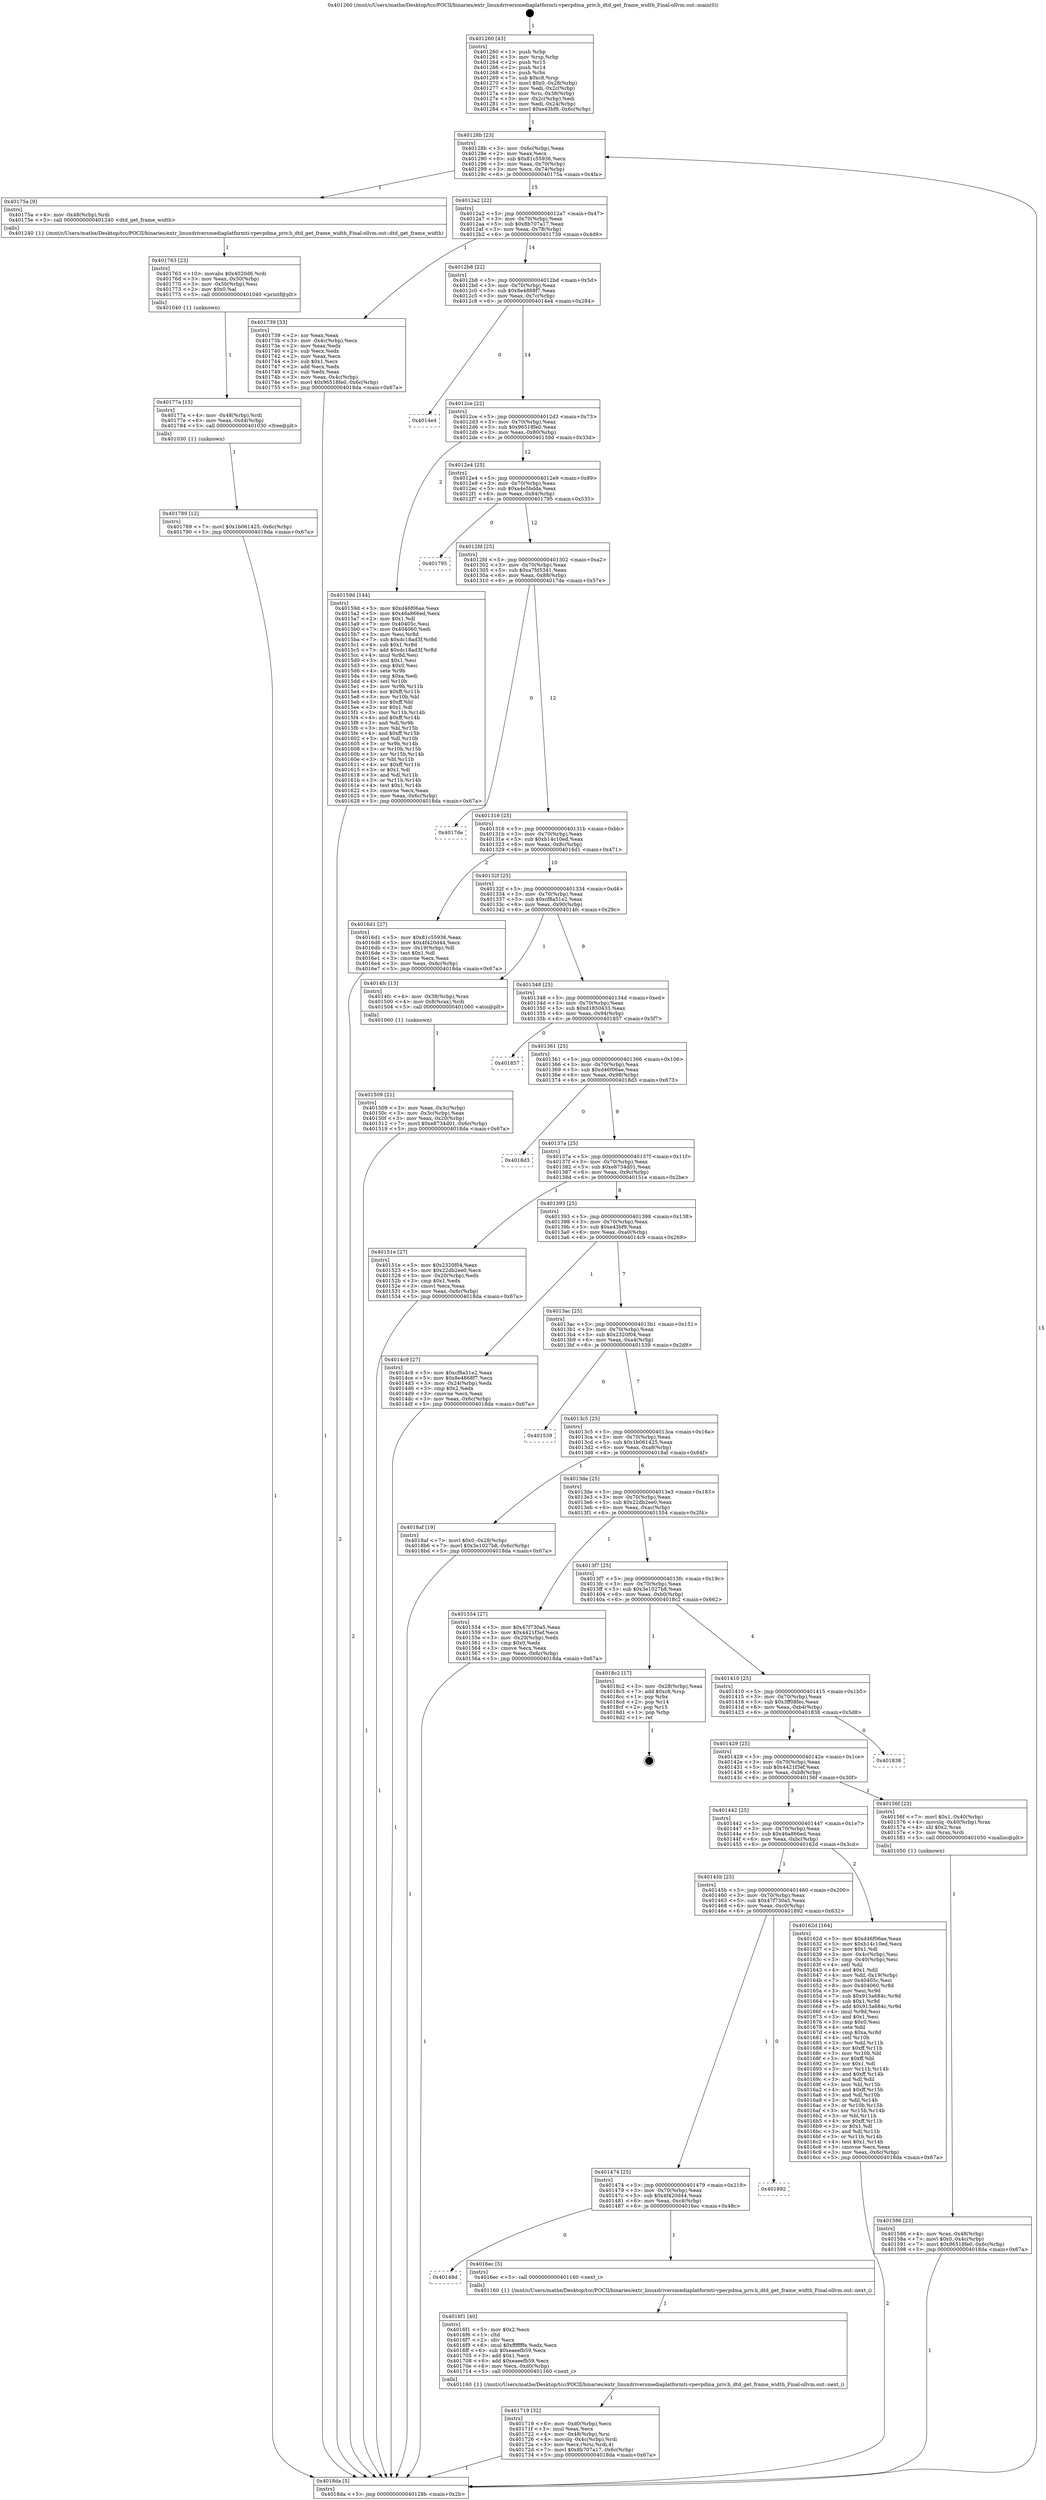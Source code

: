 digraph "0x401260" {
  label = "0x401260 (/mnt/c/Users/mathe/Desktop/tcc/POCII/binaries/extr_linuxdriversmediaplatformti-vpevpdma_priv.h_dtd_get_frame_width_Final-ollvm.out::main(0))"
  labelloc = "t"
  node[shape=record]

  Entry [label="",width=0.3,height=0.3,shape=circle,fillcolor=black,style=filled]
  "0x40128b" [label="{
     0x40128b [23]\l
     | [instrs]\l
     &nbsp;&nbsp;0x40128b \<+3\>: mov -0x6c(%rbp),%eax\l
     &nbsp;&nbsp;0x40128e \<+2\>: mov %eax,%ecx\l
     &nbsp;&nbsp;0x401290 \<+6\>: sub $0x81c55936,%ecx\l
     &nbsp;&nbsp;0x401296 \<+3\>: mov %eax,-0x70(%rbp)\l
     &nbsp;&nbsp;0x401299 \<+3\>: mov %ecx,-0x74(%rbp)\l
     &nbsp;&nbsp;0x40129c \<+6\>: je 000000000040175a \<main+0x4fa\>\l
  }"]
  "0x40175a" [label="{
     0x40175a [9]\l
     | [instrs]\l
     &nbsp;&nbsp;0x40175a \<+4\>: mov -0x48(%rbp),%rdi\l
     &nbsp;&nbsp;0x40175e \<+5\>: call 0000000000401240 \<dtd_get_frame_width\>\l
     | [calls]\l
     &nbsp;&nbsp;0x401240 \{1\} (/mnt/c/Users/mathe/Desktop/tcc/POCII/binaries/extr_linuxdriversmediaplatformti-vpevpdma_priv.h_dtd_get_frame_width_Final-ollvm.out::dtd_get_frame_width)\l
  }"]
  "0x4012a2" [label="{
     0x4012a2 [22]\l
     | [instrs]\l
     &nbsp;&nbsp;0x4012a2 \<+5\>: jmp 00000000004012a7 \<main+0x47\>\l
     &nbsp;&nbsp;0x4012a7 \<+3\>: mov -0x70(%rbp),%eax\l
     &nbsp;&nbsp;0x4012aa \<+5\>: sub $0x8b707a17,%eax\l
     &nbsp;&nbsp;0x4012af \<+3\>: mov %eax,-0x78(%rbp)\l
     &nbsp;&nbsp;0x4012b2 \<+6\>: je 0000000000401739 \<main+0x4d9\>\l
  }"]
  Exit [label="",width=0.3,height=0.3,shape=circle,fillcolor=black,style=filled,peripheries=2]
  "0x401739" [label="{
     0x401739 [33]\l
     | [instrs]\l
     &nbsp;&nbsp;0x401739 \<+2\>: xor %eax,%eax\l
     &nbsp;&nbsp;0x40173b \<+3\>: mov -0x4c(%rbp),%ecx\l
     &nbsp;&nbsp;0x40173e \<+2\>: mov %eax,%edx\l
     &nbsp;&nbsp;0x401740 \<+2\>: sub %ecx,%edx\l
     &nbsp;&nbsp;0x401742 \<+2\>: mov %eax,%ecx\l
     &nbsp;&nbsp;0x401744 \<+3\>: sub $0x1,%ecx\l
     &nbsp;&nbsp;0x401747 \<+2\>: add %ecx,%edx\l
     &nbsp;&nbsp;0x401749 \<+2\>: sub %edx,%eax\l
     &nbsp;&nbsp;0x40174b \<+3\>: mov %eax,-0x4c(%rbp)\l
     &nbsp;&nbsp;0x40174e \<+7\>: movl $0x96518fe0,-0x6c(%rbp)\l
     &nbsp;&nbsp;0x401755 \<+5\>: jmp 00000000004018da \<main+0x67a\>\l
  }"]
  "0x4012b8" [label="{
     0x4012b8 [22]\l
     | [instrs]\l
     &nbsp;&nbsp;0x4012b8 \<+5\>: jmp 00000000004012bd \<main+0x5d\>\l
     &nbsp;&nbsp;0x4012bd \<+3\>: mov -0x70(%rbp),%eax\l
     &nbsp;&nbsp;0x4012c0 \<+5\>: sub $0x8e4868f7,%eax\l
     &nbsp;&nbsp;0x4012c5 \<+3\>: mov %eax,-0x7c(%rbp)\l
     &nbsp;&nbsp;0x4012c8 \<+6\>: je 00000000004014e4 \<main+0x284\>\l
  }"]
  "0x401789" [label="{
     0x401789 [12]\l
     | [instrs]\l
     &nbsp;&nbsp;0x401789 \<+7\>: movl $0x1b061425,-0x6c(%rbp)\l
     &nbsp;&nbsp;0x401790 \<+5\>: jmp 00000000004018da \<main+0x67a\>\l
  }"]
  "0x4014e4" [label="{
     0x4014e4\l
  }", style=dashed]
  "0x4012ce" [label="{
     0x4012ce [22]\l
     | [instrs]\l
     &nbsp;&nbsp;0x4012ce \<+5\>: jmp 00000000004012d3 \<main+0x73\>\l
     &nbsp;&nbsp;0x4012d3 \<+3\>: mov -0x70(%rbp),%eax\l
     &nbsp;&nbsp;0x4012d6 \<+5\>: sub $0x96518fe0,%eax\l
     &nbsp;&nbsp;0x4012db \<+3\>: mov %eax,-0x80(%rbp)\l
     &nbsp;&nbsp;0x4012de \<+6\>: je 000000000040159d \<main+0x33d\>\l
  }"]
  "0x40177a" [label="{
     0x40177a [15]\l
     | [instrs]\l
     &nbsp;&nbsp;0x40177a \<+4\>: mov -0x48(%rbp),%rdi\l
     &nbsp;&nbsp;0x40177e \<+6\>: mov %eax,-0xd4(%rbp)\l
     &nbsp;&nbsp;0x401784 \<+5\>: call 0000000000401030 \<free@plt\>\l
     | [calls]\l
     &nbsp;&nbsp;0x401030 \{1\} (unknown)\l
  }"]
  "0x40159d" [label="{
     0x40159d [144]\l
     | [instrs]\l
     &nbsp;&nbsp;0x40159d \<+5\>: mov $0xd46f06ae,%eax\l
     &nbsp;&nbsp;0x4015a2 \<+5\>: mov $0x46a866ed,%ecx\l
     &nbsp;&nbsp;0x4015a7 \<+2\>: mov $0x1,%dl\l
     &nbsp;&nbsp;0x4015a9 \<+7\>: mov 0x40405c,%esi\l
     &nbsp;&nbsp;0x4015b0 \<+7\>: mov 0x404060,%edi\l
     &nbsp;&nbsp;0x4015b7 \<+3\>: mov %esi,%r8d\l
     &nbsp;&nbsp;0x4015ba \<+7\>: sub $0xdc18ad3f,%r8d\l
     &nbsp;&nbsp;0x4015c1 \<+4\>: sub $0x1,%r8d\l
     &nbsp;&nbsp;0x4015c5 \<+7\>: add $0xdc18ad3f,%r8d\l
     &nbsp;&nbsp;0x4015cc \<+4\>: imul %r8d,%esi\l
     &nbsp;&nbsp;0x4015d0 \<+3\>: and $0x1,%esi\l
     &nbsp;&nbsp;0x4015d3 \<+3\>: cmp $0x0,%esi\l
     &nbsp;&nbsp;0x4015d6 \<+4\>: sete %r9b\l
     &nbsp;&nbsp;0x4015da \<+3\>: cmp $0xa,%edi\l
     &nbsp;&nbsp;0x4015dd \<+4\>: setl %r10b\l
     &nbsp;&nbsp;0x4015e1 \<+3\>: mov %r9b,%r11b\l
     &nbsp;&nbsp;0x4015e4 \<+4\>: xor $0xff,%r11b\l
     &nbsp;&nbsp;0x4015e8 \<+3\>: mov %r10b,%bl\l
     &nbsp;&nbsp;0x4015eb \<+3\>: xor $0xff,%bl\l
     &nbsp;&nbsp;0x4015ee \<+3\>: xor $0x1,%dl\l
     &nbsp;&nbsp;0x4015f1 \<+3\>: mov %r11b,%r14b\l
     &nbsp;&nbsp;0x4015f4 \<+4\>: and $0xff,%r14b\l
     &nbsp;&nbsp;0x4015f8 \<+3\>: and %dl,%r9b\l
     &nbsp;&nbsp;0x4015fb \<+3\>: mov %bl,%r15b\l
     &nbsp;&nbsp;0x4015fe \<+4\>: and $0xff,%r15b\l
     &nbsp;&nbsp;0x401602 \<+3\>: and %dl,%r10b\l
     &nbsp;&nbsp;0x401605 \<+3\>: or %r9b,%r14b\l
     &nbsp;&nbsp;0x401608 \<+3\>: or %r10b,%r15b\l
     &nbsp;&nbsp;0x40160b \<+3\>: xor %r15b,%r14b\l
     &nbsp;&nbsp;0x40160e \<+3\>: or %bl,%r11b\l
     &nbsp;&nbsp;0x401611 \<+4\>: xor $0xff,%r11b\l
     &nbsp;&nbsp;0x401615 \<+3\>: or $0x1,%dl\l
     &nbsp;&nbsp;0x401618 \<+3\>: and %dl,%r11b\l
     &nbsp;&nbsp;0x40161b \<+3\>: or %r11b,%r14b\l
     &nbsp;&nbsp;0x40161e \<+4\>: test $0x1,%r14b\l
     &nbsp;&nbsp;0x401622 \<+3\>: cmovne %ecx,%eax\l
     &nbsp;&nbsp;0x401625 \<+3\>: mov %eax,-0x6c(%rbp)\l
     &nbsp;&nbsp;0x401628 \<+5\>: jmp 00000000004018da \<main+0x67a\>\l
  }"]
  "0x4012e4" [label="{
     0x4012e4 [25]\l
     | [instrs]\l
     &nbsp;&nbsp;0x4012e4 \<+5\>: jmp 00000000004012e9 \<main+0x89\>\l
     &nbsp;&nbsp;0x4012e9 \<+3\>: mov -0x70(%rbp),%eax\l
     &nbsp;&nbsp;0x4012ec \<+5\>: sub $0xa4e5bdda,%eax\l
     &nbsp;&nbsp;0x4012f1 \<+6\>: mov %eax,-0x84(%rbp)\l
     &nbsp;&nbsp;0x4012f7 \<+6\>: je 0000000000401795 \<main+0x535\>\l
  }"]
  "0x401763" [label="{
     0x401763 [23]\l
     | [instrs]\l
     &nbsp;&nbsp;0x401763 \<+10\>: movabs $0x4020d6,%rdi\l
     &nbsp;&nbsp;0x40176d \<+3\>: mov %eax,-0x50(%rbp)\l
     &nbsp;&nbsp;0x401770 \<+3\>: mov -0x50(%rbp),%esi\l
     &nbsp;&nbsp;0x401773 \<+2\>: mov $0x0,%al\l
     &nbsp;&nbsp;0x401775 \<+5\>: call 0000000000401040 \<printf@plt\>\l
     | [calls]\l
     &nbsp;&nbsp;0x401040 \{1\} (unknown)\l
  }"]
  "0x401795" [label="{
     0x401795\l
  }", style=dashed]
  "0x4012fd" [label="{
     0x4012fd [25]\l
     | [instrs]\l
     &nbsp;&nbsp;0x4012fd \<+5\>: jmp 0000000000401302 \<main+0xa2\>\l
     &nbsp;&nbsp;0x401302 \<+3\>: mov -0x70(%rbp),%eax\l
     &nbsp;&nbsp;0x401305 \<+5\>: sub $0xa7fd5341,%eax\l
     &nbsp;&nbsp;0x40130a \<+6\>: mov %eax,-0x88(%rbp)\l
     &nbsp;&nbsp;0x401310 \<+6\>: je 00000000004017de \<main+0x57e\>\l
  }"]
  "0x401719" [label="{
     0x401719 [32]\l
     | [instrs]\l
     &nbsp;&nbsp;0x401719 \<+6\>: mov -0xd0(%rbp),%ecx\l
     &nbsp;&nbsp;0x40171f \<+3\>: imul %eax,%ecx\l
     &nbsp;&nbsp;0x401722 \<+4\>: mov -0x48(%rbp),%rsi\l
     &nbsp;&nbsp;0x401726 \<+4\>: movslq -0x4c(%rbp),%rdi\l
     &nbsp;&nbsp;0x40172a \<+3\>: mov %ecx,(%rsi,%rdi,4)\l
     &nbsp;&nbsp;0x40172d \<+7\>: movl $0x8b707a17,-0x6c(%rbp)\l
     &nbsp;&nbsp;0x401734 \<+5\>: jmp 00000000004018da \<main+0x67a\>\l
  }"]
  "0x4017de" [label="{
     0x4017de\l
  }", style=dashed]
  "0x401316" [label="{
     0x401316 [25]\l
     | [instrs]\l
     &nbsp;&nbsp;0x401316 \<+5\>: jmp 000000000040131b \<main+0xbb\>\l
     &nbsp;&nbsp;0x40131b \<+3\>: mov -0x70(%rbp),%eax\l
     &nbsp;&nbsp;0x40131e \<+5\>: sub $0xb14c10ed,%eax\l
     &nbsp;&nbsp;0x401323 \<+6\>: mov %eax,-0x8c(%rbp)\l
     &nbsp;&nbsp;0x401329 \<+6\>: je 00000000004016d1 \<main+0x471\>\l
  }"]
  "0x4016f1" [label="{
     0x4016f1 [40]\l
     | [instrs]\l
     &nbsp;&nbsp;0x4016f1 \<+5\>: mov $0x2,%ecx\l
     &nbsp;&nbsp;0x4016f6 \<+1\>: cltd\l
     &nbsp;&nbsp;0x4016f7 \<+2\>: idiv %ecx\l
     &nbsp;&nbsp;0x4016f9 \<+6\>: imul $0xfffffffe,%edx,%ecx\l
     &nbsp;&nbsp;0x4016ff \<+6\>: sub $0xeaeefb59,%ecx\l
     &nbsp;&nbsp;0x401705 \<+3\>: add $0x1,%ecx\l
     &nbsp;&nbsp;0x401708 \<+6\>: add $0xeaeefb59,%ecx\l
     &nbsp;&nbsp;0x40170e \<+6\>: mov %ecx,-0xd0(%rbp)\l
     &nbsp;&nbsp;0x401714 \<+5\>: call 0000000000401160 \<next_i\>\l
     | [calls]\l
     &nbsp;&nbsp;0x401160 \{1\} (/mnt/c/Users/mathe/Desktop/tcc/POCII/binaries/extr_linuxdriversmediaplatformti-vpevpdma_priv.h_dtd_get_frame_width_Final-ollvm.out::next_i)\l
  }"]
  "0x4016d1" [label="{
     0x4016d1 [27]\l
     | [instrs]\l
     &nbsp;&nbsp;0x4016d1 \<+5\>: mov $0x81c55936,%eax\l
     &nbsp;&nbsp;0x4016d6 \<+5\>: mov $0x4f420d44,%ecx\l
     &nbsp;&nbsp;0x4016db \<+3\>: mov -0x19(%rbp),%dl\l
     &nbsp;&nbsp;0x4016de \<+3\>: test $0x1,%dl\l
     &nbsp;&nbsp;0x4016e1 \<+3\>: cmovne %ecx,%eax\l
     &nbsp;&nbsp;0x4016e4 \<+3\>: mov %eax,-0x6c(%rbp)\l
     &nbsp;&nbsp;0x4016e7 \<+5\>: jmp 00000000004018da \<main+0x67a\>\l
  }"]
  "0x40132f" [label="{
     0x40132f [25]\l
     | [instrs]\l
     &nbsp;&nbsp;0x40132f \<+5\>: jmp 0000000000401334 \<main+0xd4\>\l
     &nbsp;&nbsp;0x401334 \<+3\>: mov -0x70(%rbp),%eax\l
     &nbsp;&nbsp;0x401337 \<+5\>: sub $0xcf8a51e2,%eax\l
     &nbsp;&nbsp;0x40133c \<+6\>: mov %eax,-0x90(%rbp)\l
     &nbsp;&nbsp;0x401342 \<+6\>: je 00000000004014fc \<main+0x29c\>\l
  }"]
  "0x40148d" [label="{
     0x40148d\l
  }", style=dashed]
  "0x4014fc" [label="{
     0x4014fc [13]\l
     | [instrs]\l
     &nbsp;&nbsp;0x4014fc \<+4\>: mov -0x38(%rbp),%rax\l
     &nbsp;&nbsp;0x401500 \<+4\>: mov 0x8(%rax),%rdi\l
     &nbsp;&nbsp;0x401504 \<+5\>: call 0000000000401060 \<atoi@plt\>\l
     | [calls]\l
     &nbsp;&nbsp;0x401060 \{1\} (unknown)\l
  }"]
  "0x401348" [label="{
     0x401348 [25]\l
     | [instrs]\l
     &nbsp;&nbsp;0x401348 \<+5\>: jmp 000000000040134d \<main+0xed\>\l
     &nbsp;&nbsp;0x40134d \<+3\>: mov -0x70(%rbp),%eax\l
     &nbsp;&nbsp;0x401350 \<+5\>: sub $0xd1850433,%eax\l
     &nbsp;&nbsp;0x401355 \<+6\>: mov %eax,-0x94(%rbp)\l
     &nbsp;&nbsp;0x40135b \<+6\>: je 0000000000401857 \<main+0x5f7\>\l
  }"]
  "0x4016ec" [label="{
     0x4016ec [5]\l
     | [instrs]\l
     &nbsp;&nbsp;0x4016ec \<+5\>: call 0000000000401160 \<next_i\>\l
     | [calls]\l
     &nbsp;&nbsp;0x401160 \{1\} (/mnt/c/Users/mathe/Desktop/tcc/POCII/binaries/extr_linuxdriversmediaplatformti-vpevpdma_priv.h_dtd_get_frame_width_Final-ollvm.out::next_i)\l
  }"]
  "0x401857" [label="{
     0x401857\l
  }", style=dashed]
  "0x401361" [label="{
     0x401361 [25]\l
     | [instrs]\l
     &nbsp;&nbsp;0x401361 \<+5\>: jmp 0000000000401366 \<main+0x106\>\l
     &nbsp;&nbsp;0x401366 \<+3\>: mov -0x70(%rbp),%eax\l
     &nbsp;&nbsp;0x401369 \<+5\>: sub $0xd46f06ae,%eax\l
     &nbsp;&nbsp;0x40136e \<+6\>: mov %eax,-0x98(%rbp)\l
     &nbsp;&nbsp;0x401374 \<+6\>: je 00000000004018d3 \<main+0x673\>\l
  }"]
  "0x401474" [label="{
     0x401474 [25]\l
     | [instrs]\l
     &nbsp;&nbsp;0x401474 \<+5\>: jmp 0000000000401479 \<main+0x219\>\l
     &nbsp;&nbsp;0x401479 \<+3\>: mov -0x70(%rbp),%eax\l
     &nbsp;&nbsp;0x40147c \<+5\>: sub $0x4f420d44,%eax\l
     &nbsp;&nbsp;0x401481 \<+6\>: mov %eax,-0xc4(%rbp)\l
     &nbsp;&nbsp;0x401487 \<+6\>: je 00000000004016ec \<main+0x48c\>\l
  }"]
  "0x4018d3" [label="{
     0x4018d3\l
  }", style=dashed]
  "0x40137a" [label="{
     0x40137a [25]\l
     | [instrs]\l
     &nbsp;&nbsp;0x40137a \<+5\>: jmp 000000000040137f \<main+0x11f\>\l
     &nbsp;&nbsp;0x40137f \<+3\>: mov -0x70(%rbp),%eax\l
     &nbsp;&nbsp;0x401382 \<+5\>: sub $0xe8734d01,%eax\l
     &nbsp;&nbsp;0x401387 \<+6\>: mov %eax,-0x9c(%rbp)\l
     &nbsp;&nbsp;0x40138d \<+6\>: je 000000000040151e \<main+0x2be\>\l
  }"]
  "0x401892" [label="{
     0x401892\l
  }", style=dashed]
  "0x40151e" [label="{
     0x40151e [27]\l
     | [instrs]\l
     &nbsp;&nbsp;0x40151e \<+5\>: mov $0x2320f04,%eax\l
     &nbsp;&nbsp;0x401523 \<+5\>: mov $0x22db2ee0,%ecx\l
     &nbsp;&nbsp;0x401528 \<+3\>: mov -0x20(%rbp),%edx\l
     &nbsp;&nbsp;0x40152b \<+3\>: cmp $0x1,%edx\l
     &nbsp;&nbsp;0x40152e \<+3\>: cmovl %ecx,%eax\l
     &nbsp;&nbsp;0x401531 \<+3\>: mov %eax,-0x6c(%rbp)\l
     &nbsp;&nbsp;0x401534 \<+5\>: jmp 00000000004018da \<main+0x67a\>\l
  }"]
  "0x401393" [label="{
     0x401393 [25]\l
     | [instrs]\l
     &nbsp;&nbsp;0x401393 \<+5\>: jmp 0000000000401398 \<main+0x138\>\l
     &nbsp;&nbsp;0x401398 \<+3\>: mov -0x70(%rbp),%eax\l
     &nbsp;&nbsp;0x40139b \<+5\>: sub $0xe43bf9,%eax\l
     &nbsp;&nbsp;0x4013a0 \<+6\>: mov %eax,-0xa0(%rbp)\l
     &nbsp;&nbsp;0x4013a6 \<+6\>: je 00000000004014c9 \<main+0x269\>\l
  }"]
  "0x40145b" [label="{
     0x40145b [25]\l
     | [instrs]\l
     &nbsp;&nbsp;0x40145b \<+5\>: jmp 0000000000401460 \<main+0x200\>\l
     &nbsp;&nbsp;0x401460 \<+3\>: mov -0x70(%rbp),%eax\l
     &nbsp;&nbsp;0x401463 \<+5\>: sub $0x47f730a5,%eax\l
     &nbsp;&nbsp;0x401468 \<+6\>: mov %eax,-0xc0(%rbp)\l
     &nbsp;&nbsp;0x40146e \<+6\>: je 0000000000401892 \<main+0x632\>\l
  }"]
  "0x4014c9" [label="{
     0x4014c9 [27]\l
     | [instrs]\l
     &nbsp;&nbsp;0x4014c9 \<+5\>: mov $0xcf8a51e2,%eax\l
     &nbsp;&nbsp;0x4014ce \<+5\>: mov $0x8e4868f7,%ecx\l
     &nbsp;&nbsp;0x4014d3 \<+3\>: mov -0x24(%rbp),%edx\l
     &nbsp;&nbsp;0x4014d6 \<+3\>: cmp $0x2,%edx\l
     &nbsp;&nbsp;0x4014d9 \<+3\>: cmovne %ecx,%eax\l
     &nbsp;&nbsp;0x4014dc \<+3\>: mov %eax,-0x6c(%rbp)\l
     &nbsp;&nbsp;0x4014df \<+5\>: jmp 00000000004018da \<main+0x67a\>\l
  }"]
  "0x4013ac" [label="{
     0x4013ac [25]\l
     | [instrs]\l
     &nbsp;&nbsp;0x4013ac \<+5\>: jmp 00000000004013b1 \<main+0x151\>\l
     &nbsp;&nbsp;0x4013b1 \<+3\>: mov -0x70(%rbp),%eax\l
     &nbsp;&nbsp;0x4013b4 \<+5\>: sub $0x2320f04,%eax\l
     &nbsp;&nbsp;0x4013b9 \<+6\>: mov %eax,-0xa4(%rbp)\l
     &nbsp;&nbsp;0x4013bf \<+6\>: je 0000000000401539 \<main+0x2d9\>\l
  }"]
  "0x4018da" [label="{
     0x4018da [5]\l
     | [instrs]\l
     &nbsp;&nbsp;0x4018da \<+5\>: jmp 000000000040128b \<main+0x2b\>\l
  }"]
  "0x401260" [label="{
     0x401260 [43]\l
     | [instrs]\l
     &nbsp;&nbsp;0x401260 \<+1\>: push %rbp\l
     &nbsp;&nbsp;0x401261 \<+3\>: mov %rsp,%rbp\l
     &nbsp;&nbsp;0x401264 \<+2\>: push %r15\l
     &nbsp;&nbsp;0x401266 \<+2\>: push %r14\l
     &nbsp;&nbsp;0x401268 \<+1\>: push %rbx\l
     &nbsp;&nbsp;0x401269 \<+7\>: sub $0xc8,%rsp\l
     &nbsp;&nbsp;0x401270 \<+7\>: movl $0x0,-0x28(%rbp)\l
     &nbsp;&nbsp;0x401277 \<+3\>: mov %edi,-0x2c(%rbp)\l
     &nbsp;&nbsp;0x40127a \<+4\>: mov %rsi,-0x38(%rbp)\l
     &nbsp;&nbsp;0x40127e \<+3\>: mov -0x2c(%rbp),%edi\l
     &nbsp;&nbsp;0x401281 \<+3\>: mov %edi,-0x24(%rbp)\l
     &nbsp;&nbsp;0x401284 \<+7\>: movl $0xe43bf9,-0x6c(%rbp)\l
  }"]
  "0x401509" [label="{
     0x401509 [21]\l
     | [instrs]\l
     &nbsp;&nbsp;0x401509 \<+3\>: mov %eax,-0x3c(%rbp)\l
     &nbsp;&nbsp;0x40150c \<+3\>: mov -0x3c(%rbp),%eax\l
     &nbsp;&nbsp;0x40150f \<+3\>: mov %eax,-0x20(%rbp)\l
     &nbsp;&nbsp;0x401512 \<+7\>: movl $0xe8734d01,-0x6c(%rbp)\l
     &nbsp;&nbsp;0x401519 \<+5\>: jmp 00000000004018da \<main+0x67a\>\l
  }"]
  "0x40162d" [label="{
     0x40162d [164]\l
     | [instrs]\l
     &nbsp;&nbsp;0x40162d \<+5\>: mov $0xd46f06ae,%eax\l
     &nbsp;&nbsp;0x401632 \<+5\>: mov $0xb14c10ed,%ecx\l
     &nbsp;&nbsp;0x401637 \<+2\>: mov $0x1,%dl\l
     &nbsp;&nbsp;0x401639 \<+3\>: mov -0x4c(%rbp),%esi\l
     &nbsp;&nbsp;0x40163c \<+3\>: cmp -0x40(%rbp),%esi\l
     &nbsp;&nbsp;0x40163f \<+4\>: setl %dil\l
     &nbsp;&nbsp;0x401643 \<+4\>: and $0x1,%dil\l
     &nbsp;&nbsp;0x401647 \<+4\>: mov %dil,-0x19(%rbp)\l
     &nbsp;&nbsp;0x40164b \<+7\>: mov 0x40405c,%esi\l
     &nbsp;&nbsp;0x401652 \<+8\>: mov 0x404060,%r8d\l
     &nbsp;&nbsp;0x40165a \<+3\>: mov %esi,%r9d\l
     &nbsp;&nbsp;0x40165d \<+7\>: sub $0x913a684c,%r9d\l
     &nbsp;&nbsp;0x401664 \<+4\>: sub $0x1,%r9d\l
     &nbsp;&nbsp;0x401668 \<+7\>: add $0x913a684c,%r9d\l
     &nbsp;&nbsp;0x40166f \<+4\>: imul %r9d,%esi\l
     &nbsp;&nbsp;0x401673 \<+3\>: and $0x1,%esi\l
     &nbsp;&nbsp;0x401676 \<+3\>: cmp $0x0,%esi\l
     &nbsp;&nbsp;0x401679 \<+4\>: sete %dil\l
     &nbsp;&nbsp;0x40167d \<+4\>: cmp $0xa,%r8d\l
     &nbsp;&nbsp;0x401681 \<+4\>: setl %r10b\l
     &nbsp;&nbsp;0x401685 \<+3\>: mov %dil,%r11b\l
     &nbsp;&nbsp;0x401688 \<+4\>: xor $0xff,%r11b\l
     &nbsp;&nbsp;0x40168c \<+3\>: mov %r10b,%bl\l
     &nbsp;&nbsp;0x40168f \<+3\>: xor $0xff,%bl\l
     &nbsp;&nbsp;0x401692 \<+3\>: xor $0x1,%dl\l
     &nbsp;&nbsp;0x401695 \<+3\>: mov %r11b,%r14b\l
     &nbsp;&nbsp;0x401698 \<+4\>: and $0xff,%r14b\l
     &nbsp;&nbsp;0x40169c \<+3\>: and %dl,%dil\l
     &nbsp;&nbsp;0x40169f \<+3\>: mov %bl,%r15b\l
     &nbsp;&nbsp;0x4016a2 \<+4\>: and $0xff,%r15b\l
     &nbsp;&nbsp;0x4016a6 \<+3\>: and %dl,%r10b\l
     &nbsp;&nbsp;0x4016a9 \<+3\>: or %dil,%r14b\l
     &nbsp;&nbsp;0x4016ac \<+3\>: or %r10b,%r15b\l
     &nbsp;&nbsp;0x4016af \<+3\>: xor %r15b,%r14b\l
     &nbsp;&nbsp;0x4016b2 \<+3\>: or %bl,%r11b\l
     &nbsp;&nbsp;0x4016b5 \<+4\>: xor $0xff,%r11b\l
     &nbsp;&nbsp;0x4016b9 \<+3\>: or $0x1,%dl\l
     &nbsp;&nbsp;0x4016bc \<+3\>: and %dl,%r11b\l
     &nbsp;&nbsp;0x4016bf \<+3\>: or %r11b,%r14b\l
     &nbsp;&nbsp;0x4016c2 \<+4\>: test $0x1,%r14b\l
     &nbsp;&nbsp;0x4016c6 \<+3\>: cmovne %ecx,%eax\l
     &nbsp;&nbsp;0x4016c9 \<+3\>: mov %eax,-0x6c(%rbp)\l
     &nbsp;&nbsp;0x4016cc \<+5\>: jmp 00000000004018da \<main+0x67a\>\l
  }"]
  "0x401539" [label="{
     0x401539\l
  }", style=dashed]
  "0x4013c5" [label="{
     0x4013c5 [25]\l
     | [instrs]\l
     &nbsp;&nbsp;0x4013c5 \<+5\>: jmp 00000000004013ca \<main+0x16a\>\l
     &nbsp;&nbsp;0x4013ca \<+3\>: mov -0x70(%rbp),%eax\l
     &nbsp;&nbsp;0x4013cd \<+5\>: sub $0x1b061425,%eax\l
     &nbsp;&nbsp;0x4013d2 \<+6\>: mov %eax,-0xa8(%rbp)\l
     &nbsp;&nbsp;0x4013d8 \<+6\>: je 00000000004018af \<main+0x64f\>\l
  }"]
  "0x401586" [label="{
     0x401586 [23]\l
     | [instrs]\l
     &nbsp;&nbsp;0x401586 \<+4\>: mov %rax,-0x48(%rbp)\l
     &nbsp;&nbsp;0x40158a \<+7\>: movl $0x0,-0x4c(%rbp)\l
     &nbsp;&nbsp;0x401591 \<+7\>: movl $0x96518fe0,-0x6c(%rbp)\l
     &nbsp;&nbsp;0x401598 \<+5\>: jmp 00000000004018da \<main+0x67a\>\l
  }"]
  "0x4018af" [label="{
     0x4018af [19]\l
     | [instrs]\l
     &nbsp;&nbsp;0x4018af \<+7\>: movl $0x0,-0x28(%rbp)\l
     &nbsp;&nbsp;0x4018b6 \<+7\>: movl $0x3e1027b8,-0x6c(%rbp)\l
     &nbsp;&nbsp;0x4018bd \<+5\>: jmp 00000000004018da \<main+0x67a\>\l
  }"]
  "0x4013de" [label="{
     0x4013de [25]\l
     | [instrs]\l
     &nbsp;&nbsp;0x4013de \<+5\>: jmp 00000000004013e3 \<main+0x183\>\l
     &nbsp;&nbsp;0x4013e3 \<+3\>: mov -0x70(%rbp),%eax\l
     &nbsp;&nbsp;0x4013e6 \<+5\>: sub $0x22db2ee0,%eax\l
     &nbsp;&nbsp;0x4013eb \<+6\>: mov %eax,-0xac(%rbp)\l
     &nbsp;&nbsp;0x4013f1 \<+6\>: je 0000000000401554 \<main+0x2f4\>\l
  }"]
  "0x401442" [label="{
     0x401442 [25]\l
     | [instrs]\l
     &nbsp;&nbsp;0x401442 \<+5\>: jmp 0000000000401447 \<main+0x1e7\>\l
     &nbsp;&nbsp;0x401447 \<+3\>: mov -0x70(%rbp),%eax\l
     &nbsp;&nbsp;0x40144a \<+5\>: sub $0x46a866ed,%eax\l
     &nbsp;&nbsp;0x40144f \<+6\>: mov %eax,-0xbc(%rbp)\l
     &nbsp;&nbsp;0x401455 \<+6\>: je 000000000040162d \<main+0x3cd\>\l
  }"]
  "0x401554" [label="{
     0x401554 [27]\l
     | [instrs]\l
     &nbsp;&nbsp;0x401554 \<+5\>: mov $0x47f730a5,%eax\l
     &nbsp;&nbsp;0x401559 \<+5\>: mov $0x4421f3ef,%ecx\l
     &nbsp;&nbsp;0x40155e \<+3\>: mov -0x20(%rbp),%edx\l
     &nbsp;&nbsp;0x401561 \<+3\>: cmp $0x0,%edx\l
     &nbsp;&nbsp;0x401564 \<+3\>: cmove %ecx,%eax\l
     &nbsp;&nbsp;0x401567 \<+3\>: mov %eax,-0x6c(%rbp)\l
     &nbsp;&nbsp;0x40156a \<+5\>: jmp 00000000004018da \<main+0x67a\>\l
  }"]
  "0x4013f7" [label="{
     0x4013f7 [25]\l
     | [instrs]\l
     &nbsp;&nbsp;0x4013f7 \<+5\>: jmp 00000000004013fc \<main+0x19c\>\l
     &nbsp;&nbsp;0x4013fc \<+3\>: mov -0x70(%rbp),%eax\l
     &nbsp;&nbsp;0x4013ff \<+5\>: sub $0x3e1027b8,%eax\l
     &nbsp;&nbsp;0x401404 \<+6\>: mov %eax,-0xb0(%rbp)\l
     &nbsp;&nbsp;0x40140a \<+6\>: je 00000000004018c2 \<main+0x662\>\l
  }"]
  "0x40156f" [label="{
     0x40156f [23]\l
     | [instrs]\l
     &nbsp;&nbsp;0x40156f \<+7\>: movl $0x1,-0x40(%rbp)\l
     &nbsp;&nbsp;0x401576 \<+4\>: movslq -0x40(%rbp),%rax\l
     &nbsp;&nbsp;0x40157a \<+4\>: shl $0x2,%rax\l
     &nbsp;&nbsp;0x40157e \<+3\>: mov %rax,%rdi\l
     &nbsp;&nbsp;0x401581 \<+5\>: call 0000000000401050 \<malloc@plt\>\l
     | [calls]\l
     &nbsp;&nbsp;0x401050 \{1\} (unknown)\l
  }"]
  "0x4018c2" [label="{
     0x4018c2 [17]\l
     | [instrs]\l
     &nbsp;&nbsp;0x4018c2 \<+3\>: mov -0x28(%rbp),%eax\l
     &nbsp;&nbsp;0x4018c5 \<+7\>: add $0xc8,%rsp\l
     &nbsp;&nbsp;0x4018cc \<+1\>: pop %rbx\l
     &nbsp;&nbsp;0x4018cd \<+2\>: pop %r14\l
     &nbsp;&nbsp;0x4018cf \<+2\>: pop %r15\l
     &nbsp;&nbsp;0x4018d1 \<+1\>: pop %rbp\l
     &nbsp;&nbsp;0x4018d2 \<+1\>: ret\l
  }"]
  "0x401410" [label="{
     0x401410 [25]\l
     | [instrs]\l
     &nbsp;&nbsp;0x401410 \<+5\>: jmp 0000000000401415 \<main+0x1b5\>\l
     &nbsp;&nbsp;0x401415 \<+3\>: mov -0x70(%rbp),%eax\l
     &nbsp;&nbsp;0x401418 \<+5\>: sub $0x3ff08fec,%eax\l
     &nbsp;&nbsp;0x40141d \<+6\>: mov %eax,-0xb4(%rbp)\l
     &nbsp;&nbsp;0x401423 \<+6\>: je 0000000000401838 \<main+0x5d8\>\l
  }"]
  "0x401429" [label="{
     0x401429 [25]\l
     | [instrs]\l
     &nbsp;&nbsp;0x401429 \<+5\>: jmp 000000000040142e \<main+0x1ce\>\l
     &nbsp;&nbsp;0x40142e \<+3\>: mov -0x70(%rbp),%eax\l
     &nbsp;&nbsp;0x401431 \<+5\>: sub $0x4421f3ef,%eax\l
     &nbsp;&nbsp;0x401436 \<+6\>: mov %eax,-0xb8(%rbp)\l
     &nbsp;&nbsp;0x40143c \<+6\>: je 000000000040156f \<main+0x30f\>\l
  }"]
  "0x401838" [label="{
     0x401838\l
  }", style=dashed]
  Entry -> "0x401260" [label=" 1"]
  "0x40128b" -> "0x40175a" [label=" 1"]
  "0x40128b" -> "0x4012a2" [label=" 15"]
  "0x4018c2" -> Exit [label=" 1"]
  "0x4012a2" -> "0x401739" [label=" 1"]
  "0x4012a2" -> "0x4012b8" [label=" 14"]
  "0x4018af" -> "0x4018da" [label=" 1"]
  "0x4012b8" -> "0x4014e4" [label=" 0"]
  "0x4012b8" -> "0x4012ce" [label=" 14"]
  "0x401789" -> "0x4018da" [label=" 1"]
  "0x4012ce" -> "0x40159d" [label=" 2"]
  "0x4012ce" -> "0x4012e4" [label=" 12"]
  "0x40177a" -> "0x401789" [label=" 1"]
  "0x4012e4" -> "0x401795" [label=" 0"]
  "0x4012e4" -> "0x4012fd" [label=" 12"]
  "0x401763" -> "0x40177a" [label=" 1"]
  "0x4012fd" -> "0x4017de" [label=" 0"]
  "0x4012fd" -> "0x401316" [label=" 12"]
  "0x40175a" -> "0x401763" [label=" 1"]
  "0x401316" -> "0x4016d1" [label=" 2"]
  "0x401316" -> "0x40132f" [label=" 10"]
  "0x401739" -> "0x4018da" [label=" 1"]
  "0x40132f" -> "0x4014fc" [label=" 1"]
  "0x40132f" -> "0x401348" [label=" 9"]
  "0x401719" -> "0x4018da" [label=" 1"]
  "0x401348" -> "0x401857" [label=" 0"]
  "0x401348" -> "0x401361" [label=" 9"]
  "0x4016f1" -> "0x401719" [label=" 1"]
  "0x401361" -> "0x4018d3" [label=" 0"]
  "0x401361" -> "0x40137a" [label=" 9"]
  "0x401474" -> "0x40148d" [label=" 0"]
  "0x40137a" -> "0x40151e" [label=" 1"]
  "0x40137a" -> "0x401393" [label=" 8"]
  "0x401474" -> "0x4016ec" [label=" 1"]
  "0x401393" -> "0x4014c9" [label=" 1"]
  "0x401393" -> "0x4013ac" [label=" 7"]
  "0x4014c9" -> "0x4018da" [label=" 1"]
  "0x401260" -> "0x40128b" [label=" 1"]
  "0x4018da" -> "0x40128b" [label=" 15"]
  "0x4014fc" -> "0x401509" [label=" 1"]
  "0x401509" -> "0x4018da" [label=" 1"]
  "0x40151e" -> "0x4018da" [label=" 1"]
  "0x40145b" -> "0x401474" [label=" 1"]
  "0x4013ac" -> "0x401539" [label=" 0"]
  "0x4013ac" -> "0x4013c5" [label=" 7"]
  "0x40145b" -> "0x401892" [label=" 0"]
  "0x4013c5" -> "0x4018af" [label=" 1"]
  "0x4013c5" -> "0x4013de" [label=" 6"]
  "0x4016d1" -> "0x4018da" [label=" 2"]
  "0x4013de" -> "0x401554" [label=" 1"]
  "0x4013de" -> "0x4013f7" [label=" 5"]
  "0x401554" -> "0x4018da" [label=" 1"]
  "0x40162d" -> "0x4018da" [label=" 2"]
  "0x4013f7" -> "0x4018c2" [label=" 1"]
  "0x4013f7" -> "0x401410" [label=" 4"]
  "0x401442" -> "0x40145b" [label=" 1"]
  "0x401410" -> "0x401838" [label=" 0"]
  "0x401410" -> "0x401429" [label=" 4"]
  "0x401442" -> "0x40162d" [label=" 2"]
  "0x401429" -> "0x40156f" [label=" 1"]
  "0x401429" -> "0x401442" [label=" 3"]
  "0x40156f" -> "0x401586" [label=" 1"]
  "0x401586" -> "0x4018da" [label=" 1"]
  "0x40159d" -> "0x4018da" [label=" 2"]
  "0x4016ec" -> "0x4016f1" [label=" 1"]
}
